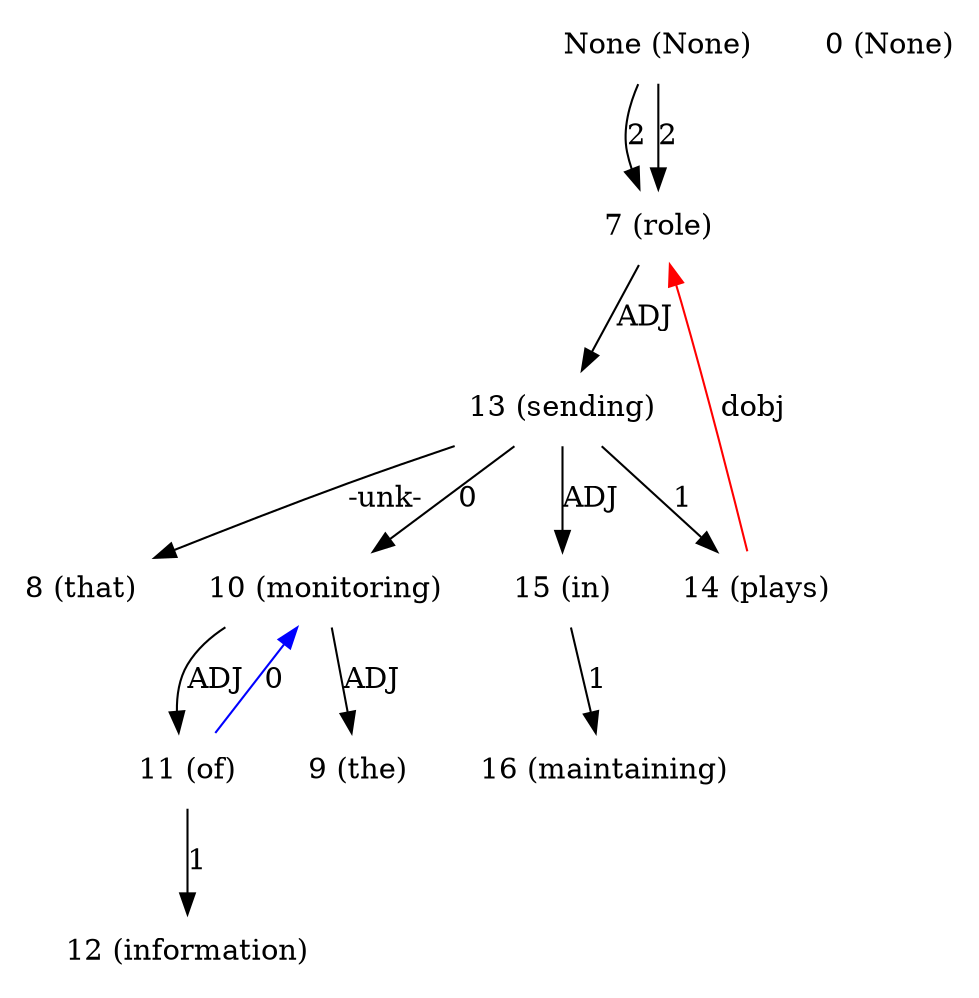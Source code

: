 digraph G{
edge [dir=forward]
node [shape=plaintext]

None [label="None (None)"]
None -> 7 [label="2"]
None [label="None (None)"]
None -> 7 [label="2"]
0 [label="0 (None)"]
7 [label="7 (role)"]
7 -> 13 [label="ADJ"]
14 -> 7 [label="dobj", color="red"]
8 [label="8 (that)"]
9 [label="9 (the)"]
10 [label="10 (monitoring)"]
10 -> 9 [label="ADJ"]
10 -> 11 [label="ADJ"]
11 [label="11 (of)"]
11 -> 12 [label="1"]
11 -> 10 [label="0", color="blue"]
12 [label="12 (information)"]
13 [label="13 (sending)"]
13 -> 14 [label="1"]
13 -> 8 [label="-unk-"]
13 -> 15 [label="ADJ"]
13 -> 10 [label="0"]
14 [label="14 (plays)"]
15 [label="15 (in)"]
15 -> 16 [label="1"]
16 [label="16 (maintaining)"]
}
